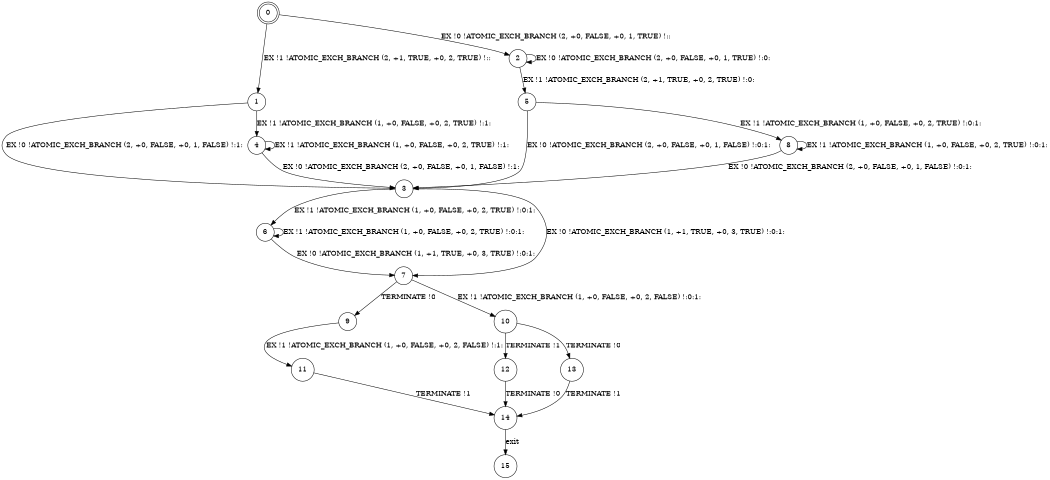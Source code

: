 digraph BCG {
size = "7, 10.5";
center = TRUE;
node [shape = circle];
0 [peripheries = 2];
0 -> 1 [label = "EX !1 !ATOMIC_EXCH_BRANCH (2, +1, TRUE, +0, 2, TRUE) !::"];
0 -> 2 [label = "EX !0 !ATOMIC_EXCH_BRANCH (2, +0, FALSE, +0, 1, TRUE) !::"];
1 -> 3 [label = "EX !0 !ATOMIC_EXCH_BRANCH (2, +0, FALSE, +0, 1, FALSE) !:1:"];
1 -> 4 [label = "EX !1 !ATOMIC_EXCH_BRANCH (1, +0, FALSE, +0, 2, TRUE) !:1:"];
2 -> 5 [label = "EX !1 !ATOMIC_EXCH_BRANCH (2, +1, TRUE, +0, 2, TRUE) !:0:"];
2 -> 2 [label = "EX !0 !ATOMIC_EXCH_BRANCH (2, +0, FALSE, +0, 1, TRUE) !:0:"];
3 -> 6 [label = "EX !1 !ATOMIC_EXCH_BRANCH (1, +0, FALSE, +0, 2, TRUE) !:0:1:"];
3 -> 7 [label = "EX !0 !ATOMIC_EXCH_BRANCH (1, +1, TRUE, +0, 3, TRUE) !:0:1:"];
4 -> 3 [label = "EX !0 !ATOMIC_EXCH_BRANCH (2, +0, FALSE, +0, 1, FALSE) !:1:"];
4 -> 4 [label = "EX !1 !ATOMIC_EXCH_BRANCH (1, +0, FALSE, +0, 2, TRUE) !:1:"];
5 -> 8 [label = "EX !1 !ATOMIC_EXCH_BRANCH (1, +0, FALSE, +0, 2, TRUE) !:0:1:"];
5 -> 3 [label = "EX !0 !ATOMIC_EXCH_BRANCH (2, +0, FALSE, +0, 1, FALSE) !:0:1:"];
6 -> 6 [label = "EX !1 !ATOMIC_EXCH_BRANCH (1, +0, FALSE, +0, 2, TRUE) !:0:1:"];
6 -> 7 [label = "EX !0 !ATOMIC_EXCH_BRANCH (1, +1, TRUE, +0, 3, TRUE) !:0:1:"];
7 -> 9 [label = "TERMINATE !0"];
7 -> 10 [label = "EX !1 !ATOMIC_EXCH_BRANCH (1, +0, FALSE, +0, 2, FALSE) !:0:1:"];
8 -> 8 [label = "EX !1 !ATOMIC_EXCH_BRANCH (1, +0, FALSE, +0, 2, TRUE) !:0:1:"];
8 -> 3 [label = "EX !0 !ATOMIC_EXCH_BRANCH (2, +0, FALSE, +0, 1, FALSE) !:0:1:"];
9 -> 11 [label = "EX !1 !ATOMIC_EXCH_BRANCH (1, +0, FALSE, +0, 2, FALSE) !:1:"];
10 -> 12 [label = "TERMINATE !1"];
10 -> 13 [label = "TERMINATE !0"];
11 -> 14 [label = "TERMINATE !1"];
12 -> 14 [label = "TERMINATE !0"];
13 -> 14 [label = "TERMINATE !1"];
14 -> 15 [label = "exit"];
}
